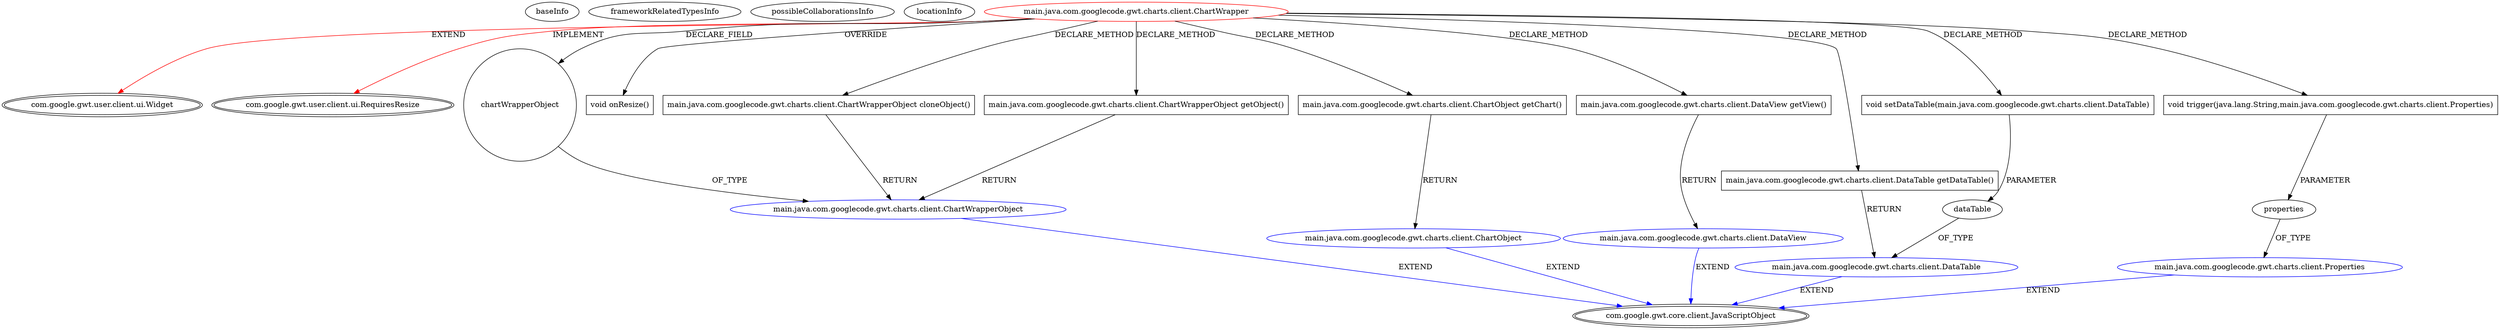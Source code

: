 digraph {
baseInfo[graphId=3206,category="extension_graph",isAnonymous=false,possibleRelation=true]
frameworkRelatedTypesInfo[0="com.google.gwt.user.client.ui.Widget",1="com.google.gwt.user.client.ui.RequiresResize"]
possibleCollaborationsInfo[0="3206~CLIENT_METHOD_DECLARATION-RETURN_TYPE-CLIENT_METHOD_DECLARATION-RETURN_TYPE-FIELD_DECLARATION-~com.google.gwt.user.client.ui.Widget com.google.gwt.user.client.ui.RequiresResize ~com.google.gwt.core.client.JavaScriptObject ~false~false",1="3206~CLIENT_METHOD_DECLARATION-PARAMETER_DECLARATION-~com.google.gwt.user.client.ui.Widget com.google.gwt.user.client.ui.RequiresResize ~com.google.gwt.core.client.JavaScriptObject ~false~false",2="3206~CLIENT_METHOD_DECLARATION-RETURN_TYPE-~com.google.gwt.user.client.ui.Widget com.google.gwt.user.client.ui.RequiresResize ~com.google.gwt.core.client.JavaScriptObject ~false~false",3="3206~CLIENT_METHOD_DECLARATION-PARAMETER_DECLARATION-CLIENT_METHOD_DECLARATION-RETURN_TYPE-~com.google.gwt.user.client.ui.Widget com.google.gwt.user.client.ui.RequiresResize ~com.google.gwt.core.client.JavaScriptObject ~false~false"]
locationInfo[projectName="jnorthrup-gwt-charts",filePath="/jnorthrup-gwt-charts/gwt-charts-master/gwt-charts/src/main/java/com/googlecode/gwt/charts/client/ChartWrapper.java",contextSignature="ChartWrapper",graphId="3206"]
0[label="main.java.com.googlecode.gwt.charts.client.ChartWrapper",vertexType="ROOT_CLIENT_CLASS_DECLARATION",isFrameworkType=false,color=red]
1[label="com.google.gwt.user.client.ui.Widget",vertexType="FRAMEWORK_CLASS_TYPE",isFrameworkType=true,peripheries=2]
2[label="com.google.gwt.user.client.ui.RequiresResize",vertexType="FRAMEWORK_INTERFACE_TYPE",isFrameworkType=true,peripheries=2]
3[label="chartWrapperObject",vertexType="FIELD_DECLARATION",isFrameworkType=false,shape=circle]
4[label="main.java.com.googlecode.gwt.charts.client.ChartWrapperObject",vertexType="REFERENCE_CLIENT_CLASS_DECLARATION",isFrameworkType=false,color=blue]
5[label="com.google.gwt.core.client.JavaScriptObject",vertexType="FRAMEWORK_CLASS_TYPE",isFrameworkType=true,peripheries=2]
6[label="void onResize()",vertexType="OVERRIDING_METHOD_DECLARATION",isFrameworkType=false,shape=box]
11[label="main.java.com.googlecode.gwt.charts.client.ChartWrapperObject cloneObject()",vertexType="CLIENT_METHOD_DECLARATION",isFrameworkType=false,shape=box]
14[label="main.java.com.googlecode.gwt.charts.client.ChartObject getChart()",vertexType="CLIENT_METHOD_DECLARATION",isFrameworkType=false,shape=box]
15[label="main.java.com.googlecode.gwt.charts.client.ChartObject",vertexType="REFERENCE_CLIENT_CLASS_DECLARATION",isFrameworkType=false,color=blue]
21[label="main.java.com.googlecode.gwt.charts.client.DataTable getDataTable()",vertexType="CLIENT_METHOD_DECLARATION",isFrameworkType=false,shape=box]
22[label="main.java.com.googlecode.gwt.charts.client.DataTable",vertexType="REFERENCE_CLIENT_CLASS_DECLARATION",isFrameworkType=false,color=blue]
24[label="main.java.com.googlecode.gwt.charts.client.ChartWrapperObject getObject()",vertexType="CLIENT_METHOD_DECLARATION",isFrameworkType=false,shape=box]
45[label="main.java.com.googlecode.gwt.charts.client.DataView getView()",vertexType="CLIENT_METHOD_DECLARATION",isFrameworkType=false,shape=box]
46[label="main.java.com.googlecode.gwt.charts.client.DataView",vertexType="REFERENCE_CLIENT_CLASS_DECLARATION",isFrameworkType=false,color=blue]
62[label="void setDataTable(main.java.com.googlecode.gwt.charts.client.DataTable)",vertexType="CLIENT_METHOD_DECLARATION",isFrameworkType=false,shape=box]
63[label="dataTable",vertexType="PARAMETER_DECLARATION",isFrameworkType=false]
88[label="void trigger(java.lang.String,main.java.com.googlecode.gwt.charts.client.Properties)",vertexType="CLIENT_METHOD_DECLARATION",isFrameworkType=false,shape=box]
89[label="properties",vertexType="PARAMETER_DECLARATION",isFrameworkType=false]
90[label="main.java.com.googlecode.gwt.charts.client.Properties",vertexType="REFERENCE_CLIENT_CLASS_DECLARATION",isFrameworkType=false,color=blue]
0->1[label="EXTEND",color=red]
0->2[label="IMPLEMENT",color=red]
0->3[label="DECLARE_FIELD"]
4->5[label="EXTEND",color=blue]
3->4[label="OF_TYPE"]
0->6[label="OVERRIDE"]
0->11[label="DECLARE_METHOD"]
11->4[label="RETURN"]
0->14[label="DECLARE_METHOD"]
15->5[label="EXTEND",color=blue]
14->15[label="RETURN"]
0->21[label="DECLARE_METHOD"]
22->5[label="EXTEND",color=blue]
21->22[label="RETURN"]
0->24[label="DECLARE_METHOD"]
24->4[label="RETURN"]
0->45[label="DECLARE_METHOD"]
46->5[label="EXTEND",color=blue]
45->46[label="RETURN"]
0->62[label="DECLARE_METHOD"]
63->22[label="OF_TYPE"]
62->63[label="PARAMETER"]
0->88[label="DECLARE_METHOD"]
90->5[label="EXTEND",color=blue]
89->90[label="OF_TYPE"]
88->89[label="PARAMETER"]
}
